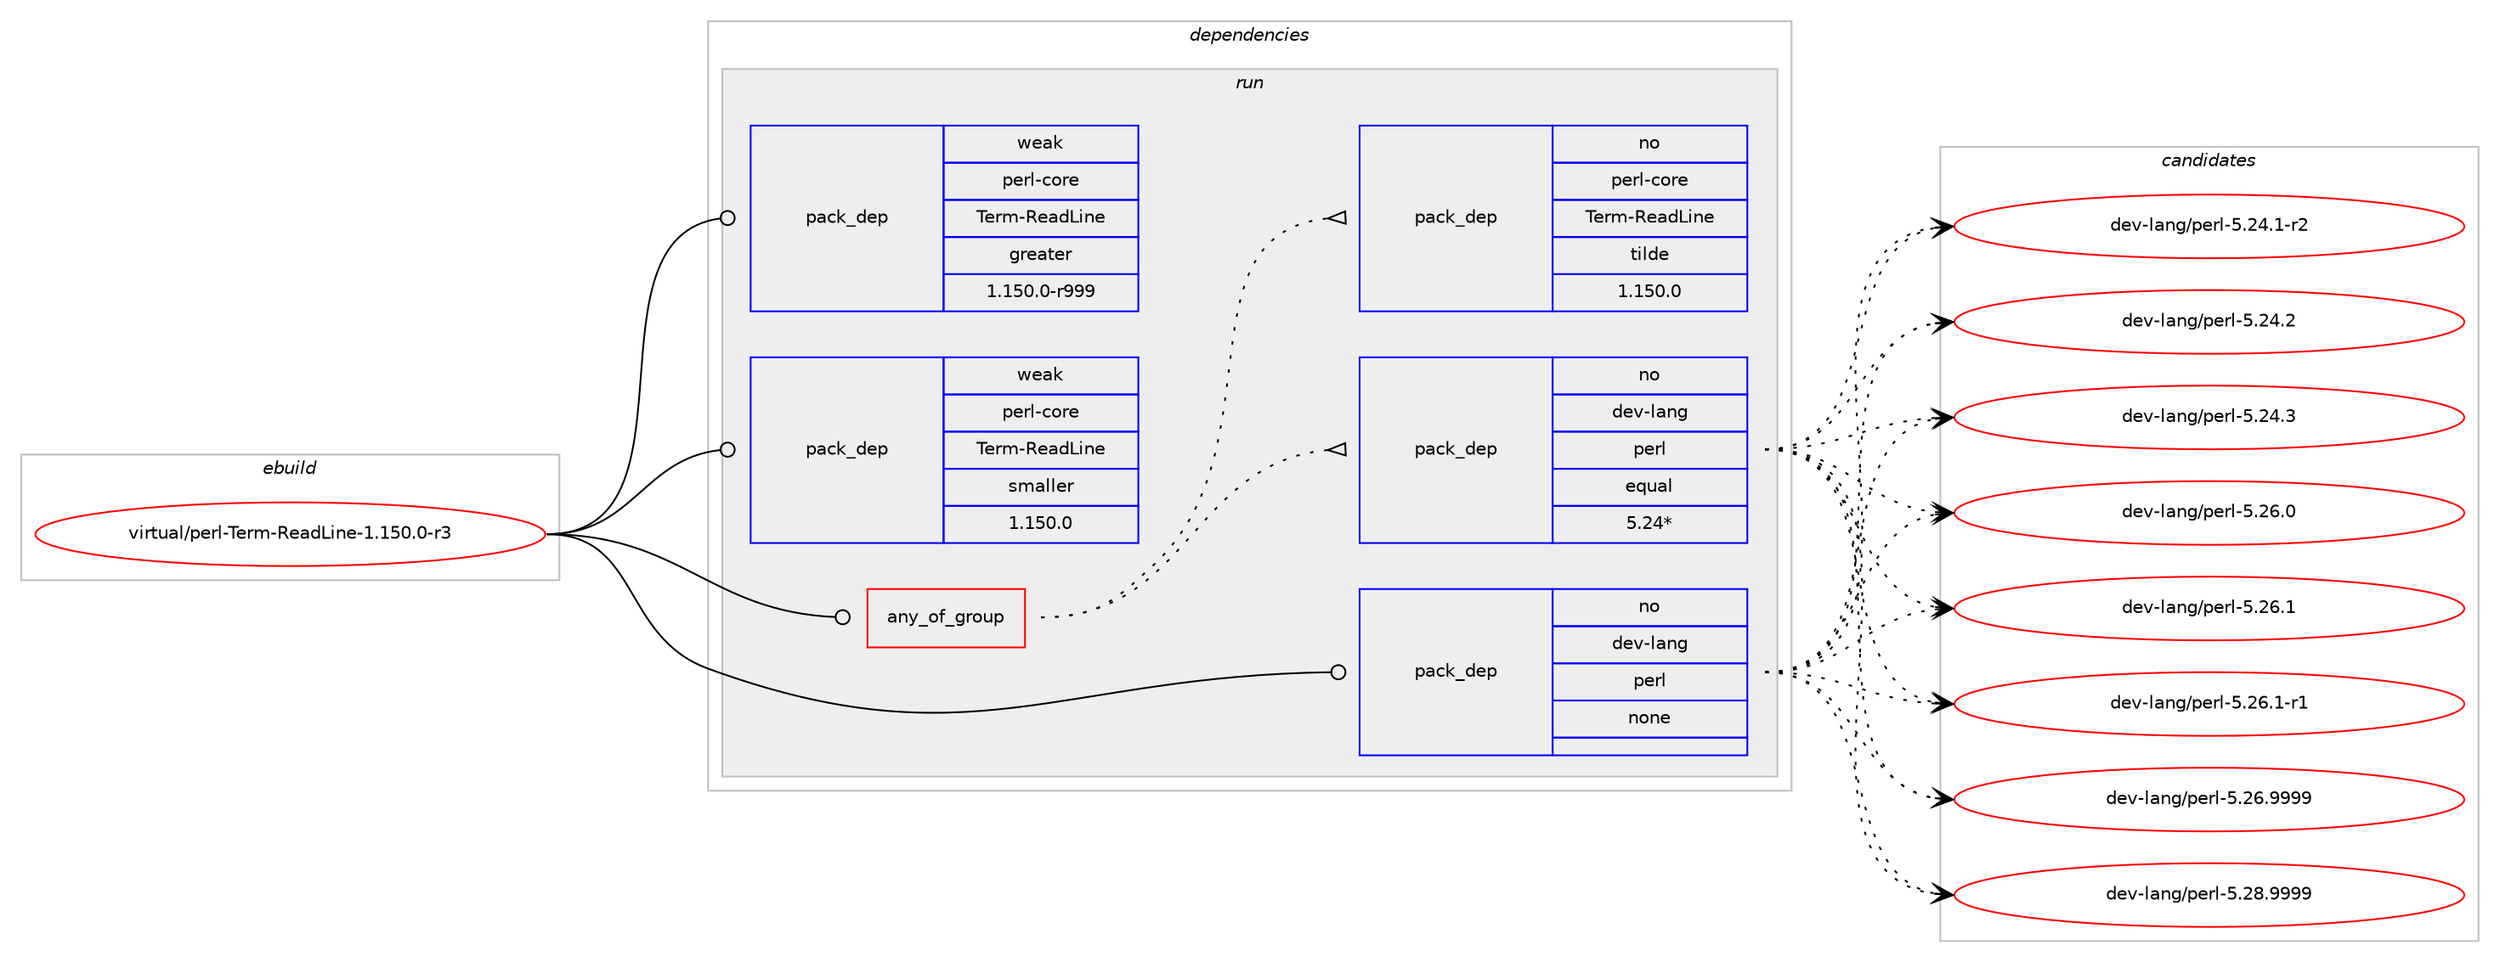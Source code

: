 digraph prolog {

# *************
# Graph options
# *************

newrank=true;
concentrate=true;
compound=true;
graph [rankdir=LR,fontname=Helvetica,fontsize=10,ranksep=1.5];#, ranksep=2.5, nodesep=0.2];
edge  [arrowhead=vee];
node  [fontname=Helvetica,fontsize=10];

# **********
# The ebuild
# **********

subgraph cluster_leftcol {
color=gray;
rank=same;
label=<<i>ebuild</i>>;
id [label="virtual/perl-Term-ReadLine-1.150.0-r3", color=red, width=4, href="../virtual/perl-Term-ReadLine-1.150.0-r3.svg"];
}

# ****************
# The dependencies
# ****************

subgraph cluster_midcol {
color=gray;
label=<<i>dependencies</i>>;
subgraph cluster_compile {
fillcolor="#eeeeee";
style=filled;
label=<<i>compile</i>>;
}
subgraph cluster_compileandrun {
fillcolor="#eeeeee";
style=filled;
label=<<i>compile and run</i>>;
}
subgraph cluster_run {
fillcolor="#eeeeee";
style=filled;
label=<<i>run</i>>;
subgraph any78 {
dependency5280 [label=<<TABLE BORDER="0" CELLBORDER="1" CELLSPACING="0" CELLPADDING="4"><TR><TD CELLPADDING="10">any_of_group</TD></TR></TABLE>>, shape=none, color=red];subgraph pack4555 {
dependency5281 [label=<<TABLE BORDER="0" CELLBORDER="1" CELLSPACING="0" CELLPADDING="4" WIDTH="220"><TR><TD ROWSPAN="6" CELLPADDING="30">pack_dep</TD></TR><TR><TD WIDTH="110">no</TD></TR><TR><TD>dev-lang</TD></TR><TR><TD>perl</TD></TR><TR><TD>equal</TD></TR><TR><TD>5.24*</TD></TR></TABLE>>, shape=none, color=blue];
}
dependency5280:e -> dependency5281:w [weight=20,style="dotted",arrowhead="oinv"];
subgraph pack4556 {
dependency5282 [label=<<TABLE BORDER="0" CELLBORDER="1" CELLSPACING="0" CELLPADDING="4" WIDTH="220"><TR><TD ROWSPAN="6" CELLPADDING="30">pack_dep</TD></TR><TR><TD WIDTH="110">no</TD></TR><TR><TD>perl-core</TD></TR><TR><TD>Term-ReadLine</TD></TR><TR><TD>tilde</TD></TR><TR><TD>1.150.0</TD></TR></TABLE>>, shape=none, color=blue];
}
dependency5280:e -> dependency5282:w [weight=20,style="dotted",arrowhead="oinv"];
}
id:e -> dependency5280:w [weight=20,style="solid",arrowhead="odot"];
subgraph pack4557 {
dependency5283 [label=<<TABLE BORDER="0" CELLBORDER="1" CELLSPACING="0" CELLPADDING="4" WIDTH="220"><TR><TD ROWSPAN="6" CELLPADDING="30">pack_dep</TD></TR><TR><TD WIDTH="110">no</TD></TR><TR><TD>dev-lang</TD></TR><TR><TD>perl</TD></TR><TR><TD>none</TD></TR><TR><TD></TD></TR></TABLE>>, shape=none, color=blue];
}
id:e -> dependency5283:w [weight=20,style="solid",arrowhead="odot"];
subgraph pack4558 {
dependency5284 [label=<<TABLE BORDER="0" CELLBORDER="1" CELLSPACING="0" CELLPADDING="4" WIDTH="220"><TR><TD ROWSPAN="6" CELLPADDING="30">pack_dep</TD></TR><TR><TD WIDTH="110">weak</TD></TR><TR><TD>perl-core</TD></TR><TR><TD>Term-ReadLine</TD></TR><TR><TD>greater</TD></TR><TR><TD>1.150.0-r999</TD></TR></TABLE>>, shape=none, color=blue];
}
id:e -> dependency5284:w [weight=20,style="solid",arrowhead="odot"];
subgraph pack4559 {
dependency5285 [label=<<TABLE BORDER="0" CELLBORDER="1" CELLSPACING="0" CELLPADDING="4" WIDTH="220"><TR><TD ROWSPAN="6" CELLPADDING="30">pack_dep</TD></TR><TR><TD WIDTH="110">weak</TD></TR><TR><TD>perl-core</TD></TR><TR><TD>Term-ReadLine</TD></TR><TR><TD>smaller</TD></TR><TR><TD>1.150.0</TD></TR></TABLE>>, shape=none, color=blue];
}
id:e -> dependency5285:w [weight=20,style="solid",arrowhead="odot"];
}
}

# **************
# The candidates
# **************

subgraph cluster_choices {
rank=same;
color=gray;
label=<<i>candidates</i>>;

subgraph choice4555 {
color=black;
nodesep=1;
choice100101118451089711010347112101114108455346505246494511450 [label="dev-lang/perl-5.24.1-r2", color=red, width=4,href="../dev-lang/perl-5.24.1-r2.svg"];
choice10010111845108971101034711210111410845534650524650 [label="dev-lang/perl-5.24.2", color=red, width=4,href="../dev-lang/perl-5.24.2.svg"];
choice10010111845108971101034711210111410845534650524651 [label="dev-lang/perl-5.24.3", color=red, width=4,href="../dev-lang/perl-5.24.3.svg"];
choice10010111845108971101034711210111410845534650544648 [label="dev-lang/perl-5.26.0", color=red, width=4,href="../dev-lang/perl-5.26.0.svg"];
choice10010111845108971101034711210111410845534650544649 [label="dev-lang/perl-5.26.1", color=red, width=4,href="../dev-lang/perl-5.26.1.svg"];
choice100101118451089711010347112101114108455346505446494511449 [label="dev-lang/perl-5.26.1-r1", color=red, width=4,href="../dev-lang/perl-5.26.1-r1.svg"];
choice10010111845108971101034711210111410845534650544657575757 [label="dev-lang/perl-5.26.9999", color=red, width=4,href="../dev-lang/perl-5.26.9999.svg"];
choice10010111845108971101034711210111410845534650564657575757 [label="dev-lang/perl-5.28.9999", color=red, width=4,href="../dev-lang/perl-5.28.9999.svg"];
dependency5281:e -> choice100101118451089711010347112101114108455346505246494511450:w [style=dotted,weight="100"];
dependency5281:e -> choice10010111845108971101034711210111410845534650524650:w [style=dotted,weight="100"];
dependency5281:e -> choice10010111845108971101034711210111410845534650524651:w [style=dotted,weight="100"];
dependency5281:e -> choice10010111845108971101034711210111410845534650544648:w [style=dotted,weight="100"];
dependency5281:e -> choice10010111845108971101034711210111410845534650544649:w [style=dotted,weight="100"];
dependency5281:e -> choice100101118451089711010347112101114108455346505446494511449:w [style=dotted,weight="100"];
dependency5281:e -> choice10010111845108971101034711210111410845534650544657575757:w [style=dotted,weight="100"];
dependency5281:e -> choice10010111845108971101034711210111410845534650564657575757:w [style=dotted,weight="100"];
}
subgraph choice4556 {
color=black;
nodesep=1;
}
subgraph choice4557 {
color=black;
nodesep=1;
choice100101118451089711010347112101114108455346505246494511450 [label="dev-lang/perl-5.24.1-r2", color=red, width=4,href="../dev-lang/perl-5.24.1-r2.svg"];
choice10010111845108971101034711210111410845534650524650 [label="dev-lang/perl-5.24.2", color=red, width=4,href="../dev-lang/perl-5.24.2.svg"];
choice10010111845108971101034711210111410845534650524651 [label="dev-lang/perl-5.24.3", color=red, width=4,href="../dev-lang/perl-5.24.3.svg"];
choice10010111845108971101034711210111410845534650544648 [label="dev-lang/perl-5.26.0", color=red, width=4,href="../dev-lang/perl-5.26.0.svg"];
choice10010111845108971101034711210111410845534650544649 [label="dev-lang/perl-5.26.1", color=red, width=4,href="../dev-lang/perl-5.26.1.svg"];
choice100101118451089711010347112101114108455346505446494511449 [label="dev-lang/perl-5.26.1-r1", color=red, width=4,href="../dev-lang/perl-5.26.1-r1.svg"];
choice10010111845108971101034711210111410845534650544657575757 [label="dev-lang/perl-5.26.9999", color=red, width=4,href="../dev-lang/perl-5.26.9999.svg"];
choice10010111845108971101034711210111410845534650564657575757 [label="dev-lang/perl-5.28.9999", color=red, width=4,href="../dev-lang/perl-5.28.9999.svg"];
dependency5283:e -> choice100101118451089711010347112101114108455346505246494511450:w [style=dotted,weight="100"];
dependency5283:e -> choice10010111845108971101034711210111410845534650524650:w [style=dotted,weight="100"];
dependency5283:e -> choice10010111845108971101034711210111410845534650524651:w [style=dotted,weight="100"];
dependency5283:e -> choice10010111845108971101034711210111410845534650544648:w [style=dotted,weight="100"];
dependency5283:e -> choice10010111845108971101034711210111410845534650544649:w [style=dotted,weight="100"];
dependency5283:e -> choice100101118451089711010347112101114108455346505446494511449:w [style=dotted,weight="100"];
dependency5283:e -> choice10010111845108971101034711210111410845534650544657575757:w [style=dotted,weight="100"];
dependency5283:e -> choice10010111845108971101034711210111410845534650564657575757:w [style=dotted,weight="100"];
}
subgraph choice4558 {
color=black;
nodesep=1;
}
subgraph choice4559 {
color=black;
nodesep=1;
}
}

}
